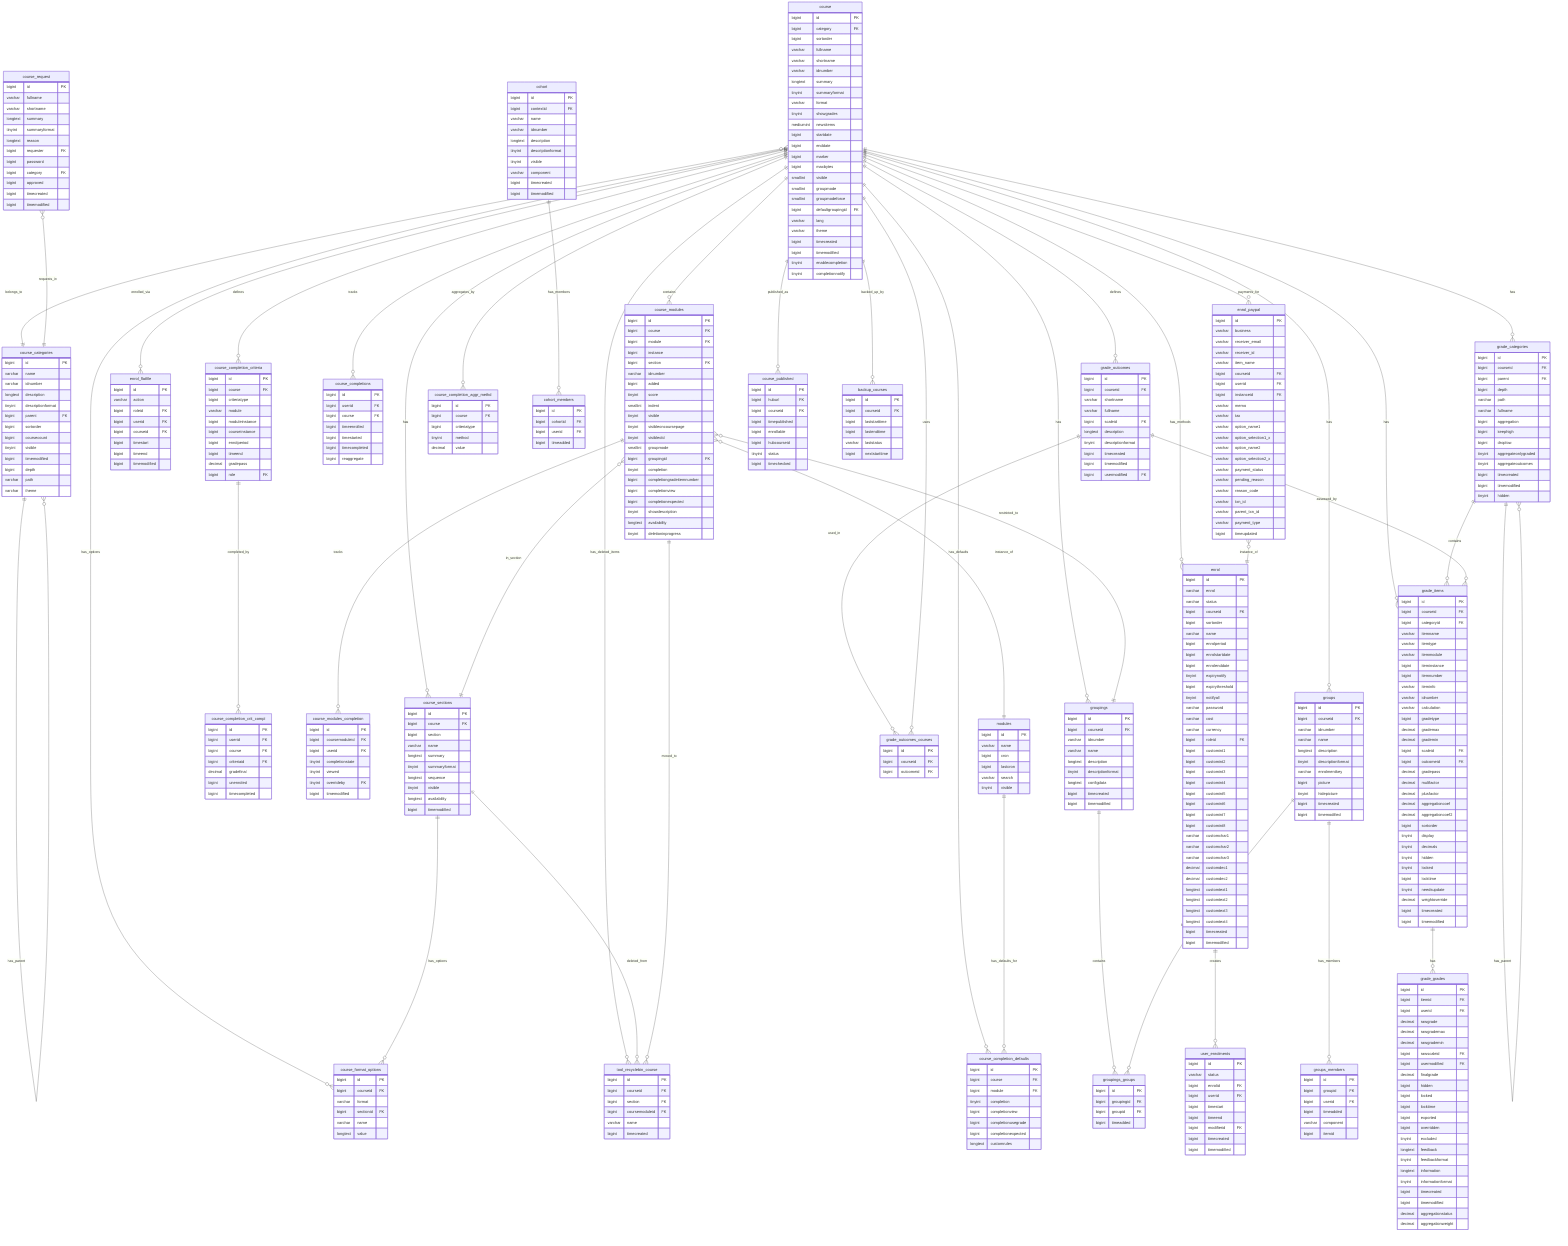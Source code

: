 erDiagram
    %% Core Course Tables
    course {
        bigint id PK
        bigint category FK
        bigint sortorder
        varchar fullname
        varchar shortname
        varchar idnumber
        longtext summary
        tinyint summaryformat
        varchar format
        tinyint showgrades
        mediumint newsitems
        bigint startdate
        bigint enddate
        bigint marker
        bigint maxbytes
        smallint visible
        smallint groupmode
        smallint groupmodeforce
        bigint defaultgroupingid FK
        varchar lang
        varchar theme
        bigint timecreated
        bigint timemodified
        tinyint enablecompletion
        tinyint completionnotify
    }

    course_categories {
        bigint id PK
        varchar name
        varchar idnumber
        longtext description
        tinyint descriptionformat
        bigint parent FK
        bigint sortorder
        bigint coursecount
        tinyint visible
        bigint timemodified
        bigint depth
        varchar path
        varchar theme
    }

    course_request {
        bigint id PK
        varchar fullname
        varchar shortname
        longtext summary
        tinyint summaryformat
        longtext reason
        bigint requester FK
        bigint password
        bigint category FK
        bigint approved
        bigint timecreated
        bigint timemodified
    }

    %% Course Structure Tables
    course_sections {
        bigint id PK
        bigint course FK
        bigint section
        varchar name
        longtext summary
        tinyint summaryformat
        longtext sequence
        tinyint visible
        longtext availability
        bigint timemodified
    }

    course_modules {
        bigint id PK
        bigint course FK
        bigint module FK
        bigint instance
        bigint section FK
        varchar idnumber
        bigint added
        tinyint score
        smallint indent
        tinyint visible
        tinyint visibleoncoursepage
        tinyint visibleold
        smallint groupmode
        bigint groupingid FK
        tinyint completion
        bigint completiongradeitemnumber
        bigint completionview
        bigint completionexpected
        tinyint showdescription
        longtext availability
        tinyint deletioninprogress
    }

    modules {
        bigint id PK
        varchar name
        bigint cron
        bigint lastcron
        varchar search
        tinyint visible
    }

    course_format_options {
        bigint id PK
        bigint courseid FK
        varchar format
        bigint sectionid FK
        varchar name
        longtext value
    }

    %% Enrollment Tables
    enrol {
        bigint id PK
        varchar enrol
        varchar status
        bigint courseid FK
        bigint sortorder
        varchar name
        bigint enrolperiod
        bigint enrolstartdate
        bigint enrolenddate
        tinyint expirynotify
        bigint expirythreshold
        tinyint notifyall
        varchar password
        varchar cost
        varchar currency
        bigint roleid FK
        bigint customint1
        bigint customint2
        bigint customint3
        bigint customint4
        bigint customint5
        bigint customint6
        bigint customint7
        bigint customint8
        varchar customchar1
        varchar customchar2
        varchar customchar3
        decimal customdec1
        decimal customdec2
        longtext customtext1
        longtext customtext2
        longtext customtext3
        longtext customtext4
        bigint timecreated
        bigint timemodified
    }

    user_enrolments {
        bigint id PK
        varchar status
        bigint enrolid FK
        bigint userid FK
        bigint timestart
        bigint timeend
        bigint modifierid FK
        bigint timecreated
        bigint timemodified
    }

    enrol_flatfile {
        bigint id PK
        varchar action
        bigint roleid FK
        bigint userid FK
        bigint courseid FK
        bigint timestart
        bigint timeend
        bigint timemodified
    }

    enrol_paypal {
        bigint id PK
        varchar business
        varchar receiver_email
        varchar receiver_id
        varchar item_name
        bigint courseid FK
        bigint userid FK
        bigint instanceid FK
        varchar memo
        varchar tax
        varchar option_name1
        varchar option_selection1_x
        varchar option_name2
        varchar option_selection2_x
        varchar payment_status
        varchar pending_reason
        varchar reason_code
        varchar txn_id
        varchar parent_txn_id
        varchar payment_type
        bigint timeupdated
    }

    %% Course Completion Tables
    course_completions {
        bigint id PK
        bigint userid FK
        bigint course FK
        bigint timeenrolled
        bigint timestarted
        bigint timecompleted
        bigint reaggregate
    }

    course_completion_criteria {
        bigint id PK
        bigint course FK
        bigint criteriatype
        varchar module
        bigint moduleinstance
        bigint courseinstance
        bigint enrolperiod
        bigint timeend
        decimal gradepass
        bigint role FK
    }

    course_completion_crit_compl {
        bigint id PK
        bigint userid FK
        bigint course FK
        bigint criteriaid FK
        decimal gradefinal
        bigint unenroled
        bigint timecompleted
    }

    course_completion_aggr_methd {
        bigint id PK
        bigint course FK
        bigint criteriatype
        tinyint method
        decimal value
    }

    course_modules_completion {
        bigint id PK
        bigint coursemoduleid FK
        bigint userid FK
        tinyint completionstate
        tinyint viewed
        tinyint overrideby FK
        bigint timemodified
    }

    course_completion_defaults {
        bigint id PK
        bigint course FK
        bigint module FK
        tinyint completion
        bigint completionview
        bigint completionusegrade
        bigint completionexpected
        longtext customrules
    }

    %% Groups and Cohorts
    groups {
        bigint id PK
        bigint courseid FK
        varchar idnumber
        varchar name
        longtext description
        tinyint descriptionformat
        varchar enrolmentkey
        bigint picture
        tinyint hidepicture
        bigint timecreated
        bigint timemodified
    }

    groups_members {
        bigint id PK
        bigint groupid FK
        bigint userid FK
        bigint timeadded
        varchar component
        bigint itemid
    }

    groupings {
        bigint id PK
        bigint courseid FK
        varchar idnumber
        varchar name
        longtext description
        tinyint descriptionformat
        longtext configdata
        bigint timecreated
        bigint timemodified
    }

    groupings_groups {
        bigint id PK
        bigint groupingid FK
        bigint groupid FK
        bigint timeadded
    }

    cohort {
        bigint id PK
        bigint contextid FK
        varchar name
        varchar idnumber
        longtext description
        tinyint descriptionformat
        tinyint visible
        varchar component
        bigint timecreated
        bigint timemodified
    }

    cohort_members {
        bigint id PK
        bigint cohortid FK
        bigint userid FK
        bigint timeadded
    }

    %% Grade Management Tables
    grade_items {
        bigint id PK
        bigint courseid FK
        bigint categoryid FK
        varchar itemname
        varchar itemtype
        varchar itemmodule
        bigint iteminstance
        bigint itemnumber
        varchar iteminfo
        varchar idnumber
        varchar calculation
        bigint gradetype
        decimal grademax
        decimal grademin
        bigint scaleid FK
        bigint outcomeid FK
        decimal gradepass
        decimal multfactor
        decimal plusfactor
        decimal aggregationcoef
        decimal aggregationcoef2
        bigint sortorder
        tinyint display
        tinyint decimals
        tinyint hidden
        tinyint locked
        bigint locktime
        tinyint needsupdate
        decimal weightoverride
        bigint timecreated
        bigint timemodified
    }

    grade_grades {
        bigint id PK
        bigint itemid FK
        bigint userid FK
        decimal rawgrade
        decimal rawgrademax
        decimal rawgrademin
        bigint rawscaleid FK
        bigint usermodified FK
        decimal finalgrade
        bigint hidden
        bigint locked
        bigint locktime
        bigint exported
        bigint overridden
        tinyint excluded
        longtext feedback
        tinyint feedbackformat
        longtext information
        tinyint informationformat
        bigint timecreated
        bigint timemodified
        decimal aggregationstatus
        decimal aggregationweight
    }

    grade_categories {
        bigint id PK
        bigint courseid FK
        bigint parent FK
        bigint depth
        varchar path
        varchar fullname
        bigint aggregation
        bigint keephigh
        bigint droplow
        tinyint aggregateonlygraded
        tinyint aggregateoutcomes
        bigint timecreated
        bigint timemodified
        tinyint hidden
    }

    grade_outcomes {
        bigint id PK
        bigint courseid FK
        varchar shortname
        varchar fullname
        bigint scaleid FK
        longtext description
        tinyint descriptionformat
        bigint timecreated
        bigint timemodified
        bigint usermodified FK
    }

    grade_outcomes_courses {
        bigint id PK
        bigint courseid FK
        bigint outcomeid FK
    }

    %% Additional Course Management Tables
    course_published {
        bigint id PK
        bigint huburl FK
        bigint courseid FK
        bigint timepublished
        bigint enrollable
        bigint hubcourseid
        tinyint status
        bigint timechecked
    }

    backup_courses {
        bigint id PK
        bigint courseid FK
        bigint laststarttime
        bigint lastendtime
        varchar laststatus
        bigint nextstarttime
    }

    tool_recyclebin_course {
        bigint id PK
        bigint courseid FK
        bigint section FK
        bigint coursemoduleid FK
        varchar name
        bigint timecreated
    }

    %% Core Relationships
    course }o--|| course_categories : "belongs_to"
    course_categories ||--o{ course_categories : "has_parent"
    course_request }o--|| course_categories : "requests_in"

    %% Course Structure Relationships
    course ||--o{ course_sections : "has"
    course ||--o{ course_modules : "contains"
    course_modules }o--|| modules : "instance_of"
    course_modules }o--|| course_sections : "in_section"
    course ||--o{ course_format_options : "has_options"
    course_sections ||--o{ course_format_options : "has_options"

    %% Enrollment Relationships
    course ||--o{ enrol : "has_methods"
    enrol ||--o{ user_enrolments : "creates"
    course ||--o{ enrol_flatfile : "enrolled_via"
    course ||--o{ enrol_paypal : "payments_for"
    enrol_paypal }o--|| enrol : "instance_of"

    %% Course Completion Relationships
    course ||--o{ course_completions : "tracks"
    course ||--o{ course_completion_criteria : "defines"
    course ||--o{ course_completion_aggr_methd : "aggregates_by"
    course ||--o{ course_completion_defaults : "has_defaults"
    course_completion_criteria ||--o{ course_completion_crit_compl : "completed_by"
    course_modules ||--o{ course_modules_completion : "tracks"
    modules ||--o{ course_completion_defaults : "has_defaults_for"

    %% Groups and Cohorts Relationships
    course ||--o{ groups : "has"
    course ||--o{ groupings : "has"
    groups ||--o{ groups_members : "has_members"
    groupings ||--o{ groupings_groups : "contains"
    groups ||--o{ groupings_groups : "belongs_to"
    cohort ||--o{ cohort_members : "has_members"
    course_modules }o--|| groupings : "restricted_to"

    %% Grade Management Relationships
    course ||--o{ grade_items : "has"
    course ||--o{ grade_categories : "has"
    grade_categories ||--o{ grade_categories : "has_parent"
    grade_categories ||--o{ grade_items : "contains"
    grade_items ||--o{ grade_grades : "has"
    course ||--o{ grade_outcomes : "defines"
    grade_outcomes ||--o{ grade_outcomes_courses : "used_in"
    course ||--o{ grade_outcomes_courses : "uses"
    grade_outcomes ||--o{ grade_items : "assessed_by"

    %% Additional Management Relationships
    course ||--o{ course_published : "published_as"
    course ||--o{ backup_courses : "backed_up_by"
    course ||--o{ tool_recyclebin_course : "has_deleted_items"
    course_sections ||--o{ tool_recyclebin_course : "deleted_from"
    course_modules ||--o{ tool_recyclebin_course : "moved_to"